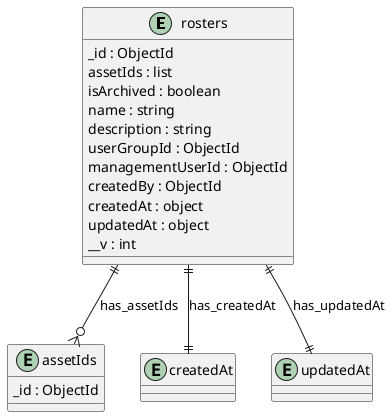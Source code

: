 @startuml rosters_Diagram

entity "rosters" as rosters {
  _id : ObjectId
  assetIds : list
  isArchived : boolean
  name : string
  description : string
  userGroupId : ObjectId
  managementUserId : ObjectId
  createdBy : ObjectId
  createdAt : object
  updatedAt : object
  __v : int
}

entity "assetIds" as assetIds {
  _id : ObjectId
}

entity "createdAt" as createdAt {
}

entity "updatedAt" as updatedAt {
}

' // Relationships
rosters ||--o{ assetIds : has_assetIds
rosters ||--|| createdAt : has_createdAt
rosters ||--|| updatedAt : has_updatedAt
@enduml